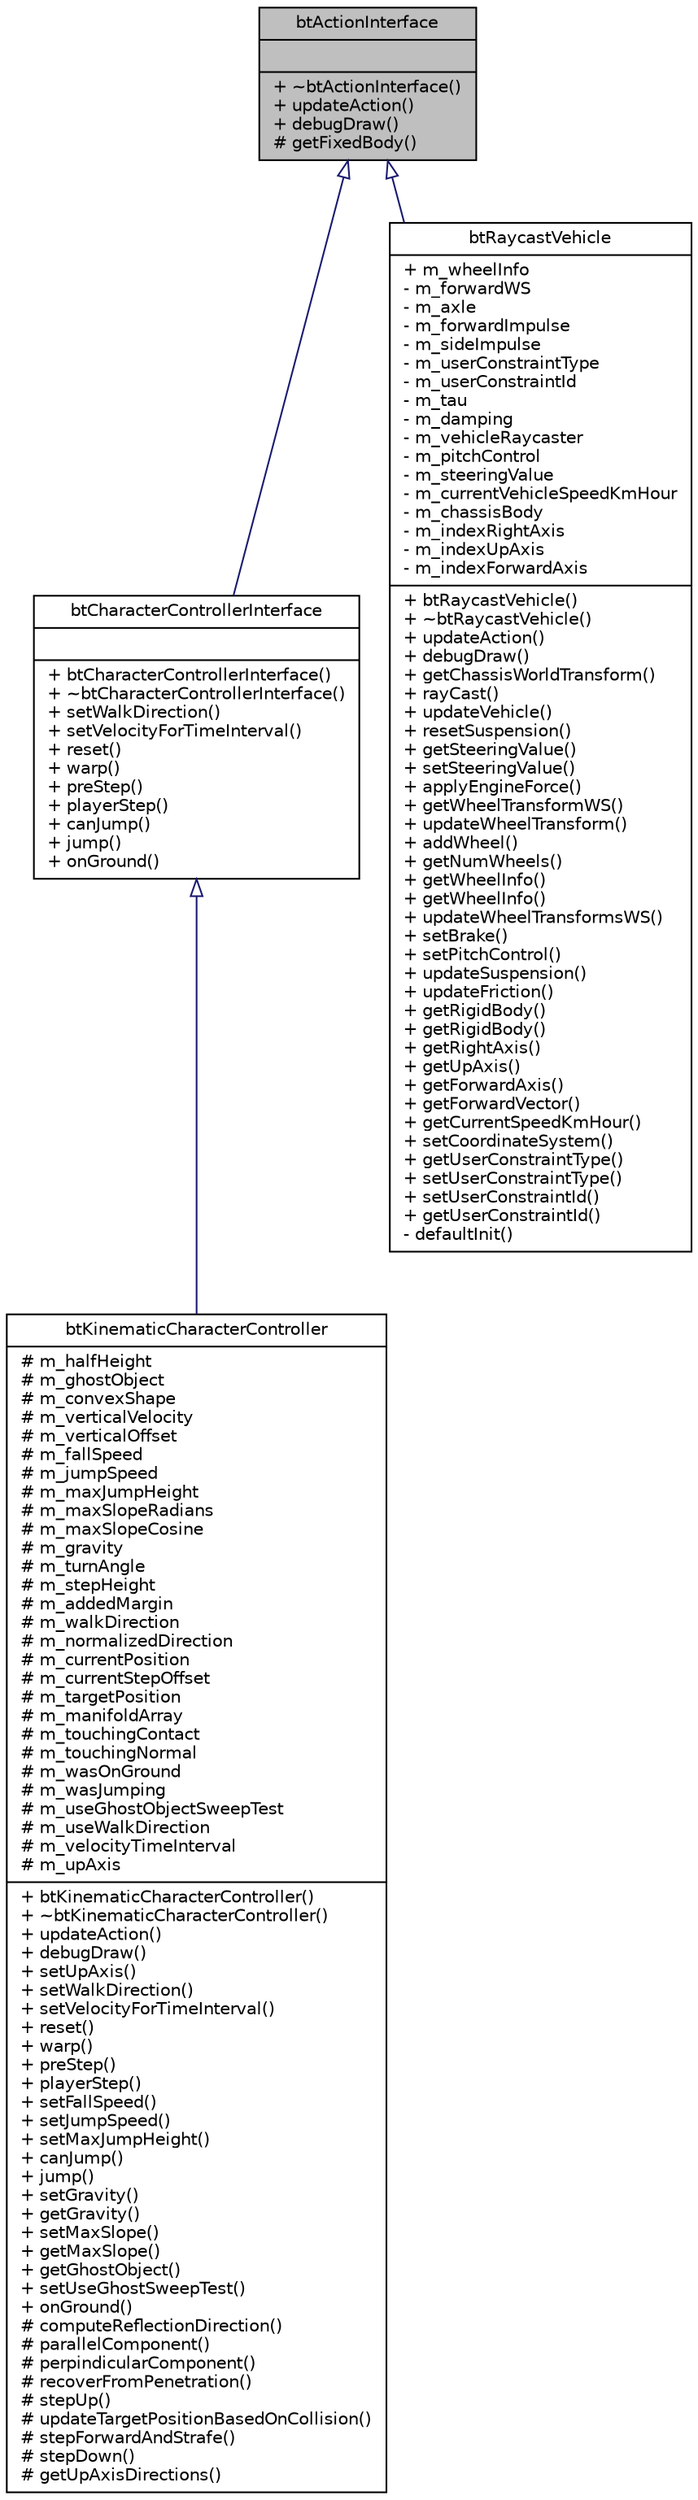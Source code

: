 digraph G
{
  edge [fontname="Helvetica",fontsize="10",labelfontname="Helvetica",labelfontsize="10"];
  node [fontname="Helvetica",fontsize="10",shape=record];
  Node1 [label="{btActionInterface\n||+ ~btActionInterface()\l+ updateAction()\l+ debugDraw()\l# getFixedBody()\l}",height=0.2,width=0.4,color="black", fillcolor="grey75", style="filled" fontcolor="black"];
  Node1 -> Node2 [dir=back,color="midnightblue",fontsize="10",style="solid",arrowtail="empty",fontname="Helvetica"];
  Node2 [label="{btCharacterControllerInterface\n||+ btCharacterControllerInterface()\l+ ~btCharacterControllerInterface()\l+ setWalkDirection()\l+ setVelocityForTimeInterval()\l+ reset()\l+ warp()\l+ preStep()\l+ playerStep()\l+ canJump()\l+ jump()\l+ onGround()\l}",height=0.2,width=0.4,color="black", fillcolor="white", style="filled",URL="$d0/d51/classbtCharacterControllerInterface.html"];
  Node2 -> Node3 [dir=back,color="midnightblue",fontsize="10",style="solid",arrowtail="empty",fontname="Helvetica"];
  Node3 [label="{btKinematicCharacterController\n|# m_halfHeight\l# m_ghostObject\l# m_convexShape\l# m_verticalVelocity\l# m_verticalOffset\l# m_fallSpeed\l# m_jumpSpeed\l# m_maxJumpHeight\l# m_maxSlopeRadians\l# m_maxSlopeCosine\l# m_gravity\l# m_turnAngle\l# m_stepHeight\l# m_addedMargin\l# m_walkDirection\l# m_normalizedDirection\l# m_currentPosition\l# m_currentStepOffset\l# m_targetPosition\l# m_manifoldArray\l# m_touchingContact\l# m_touchingNormal\l# m_wasOnGround\l# m_wasJumping\l# m_useGhostObjectSweepTest\l# m_useWalkDirection\l# m_velocityTimeInterval\l# m_upAxis\l|+ btKinematicCharacterController()\l+ ~btKinematicCharacterController()\l+ updateAction()\l+ debugDraw()\l+ setUpAxis()\l+ setWalkDirection()\l+ setVelocityForTimeInterval()\l+ reset()\l+ warp()\l+ preStep()\l+ playerStep()\l+ setFallSpeed()\l+ setJumpSpeed()\l+ setMaxJumpHeight()\l+ canJump()\l+ jump()\l+ setGravity()\l+ getGravity()\l+ setMaxSlope()\l+ getMaxSlope()\l+ getGhostObject()\l+ setUseGhostSweepTest()\l+ onGround()\l# computeReflectionDirection()\l# parallelComponent()\l# perpindicularComponent()\l# recoverFromPenetration()\l# stepUp()\l# updateTargetPositionBasedOnCollision()\l# stepForwardAndStrafe()\l# stepDown()\l# getUpAxisDirections()\l}",height=0.2,width=0.4,color="black", fillcolor="white", style="filled",URL="$d9/dbd/classbtKinematicCharacterController.html"];
  Node1 -> Node4 [dir=back,color="midnightblue",fontsize="10",style="solid",arrowtail="empty",fontname="Helvetica"];
  Node4 [label="{btRaycastVehicle\n|+ m_wheelInfo\l- m_forwardWS\l- m_axle\l- m_forwardImpulse\l- m_sideImpulse\l- m_userConstraintType\l- m_userConstraintId\l- m_tau\l- m_damping\l- m_vehicleRaycaster\l- m_pitchControl\l- m_steeringValue\l- m_currentVehicleSpeedKmHour\l- m_chassisBody\l- m_indexRightAxis\l- m_indexUpAxis\l- m_indexForwardAxis\l|+ btRaycastVehicle()\l+ ~btRaycastVehicle()\l+ updateAction()\l+ debugDraw()\l+ getChassisWorldTransform()\l+ rayCast()\l+ updateVehicle()\l+ resetSuspension()\l+ getSteeringValue()\l+ setSteeringValue()\l+ applyEngineForce()\l+ getWheelTransformWS()\l+ updateWheelTransform()\l+ addWheel()\l+ getNumWheels()\l+ getWheelInfo()\l+ getWheelInfo()\l+ updateWheelTransformsWS()\l+ setBrake()\l+ setPitchControl()\l+ updateSuspension()\l+ updateFriction()\l+ getRigidBody()\l+ getRigidBody()\l+ getRightAxis()\l+ getUpAxis()\l+ getForwardAxis()\l+ getForwardVector()\l+ getCurrentSpeedKmHour()\l+ setCoordinateSystem()\l+ getUserConstraintType()\l+ setUserConstraintType()\l+ setUserConstraintId()\l+ getUserConstraintId()\l- defaultInit()\l}",height=0.2,width=0.4,color="black", fillcolor="white", style="filled",URL="$d6/da2/classbtRaycastVehicle.html",tooltip="rayCast vehicle, very special constraint that turn a rigidbody into a vehicle."];
}
